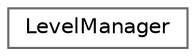 digraph "Graphical Class Hierarchy"
{
 // LATEX_PDF_SIZE
  bgcolor="transparent";
  edge [fontname=Helvetica,fontsize=10,labelfontname=Helvetica,labelfontsize=10];
  node [fontname=Helvetica,fontsize=10,shape=box,height=0.2,width=0.4];
  rankdir="LR";
  Node0 [id="Node000000",label="LevelManager",height=0.2,width=0.4,color="grey40", fillcolor="white", style="filled",URL="$class_level_manager.html",tooltip="Manages the levels in the game."];
}
